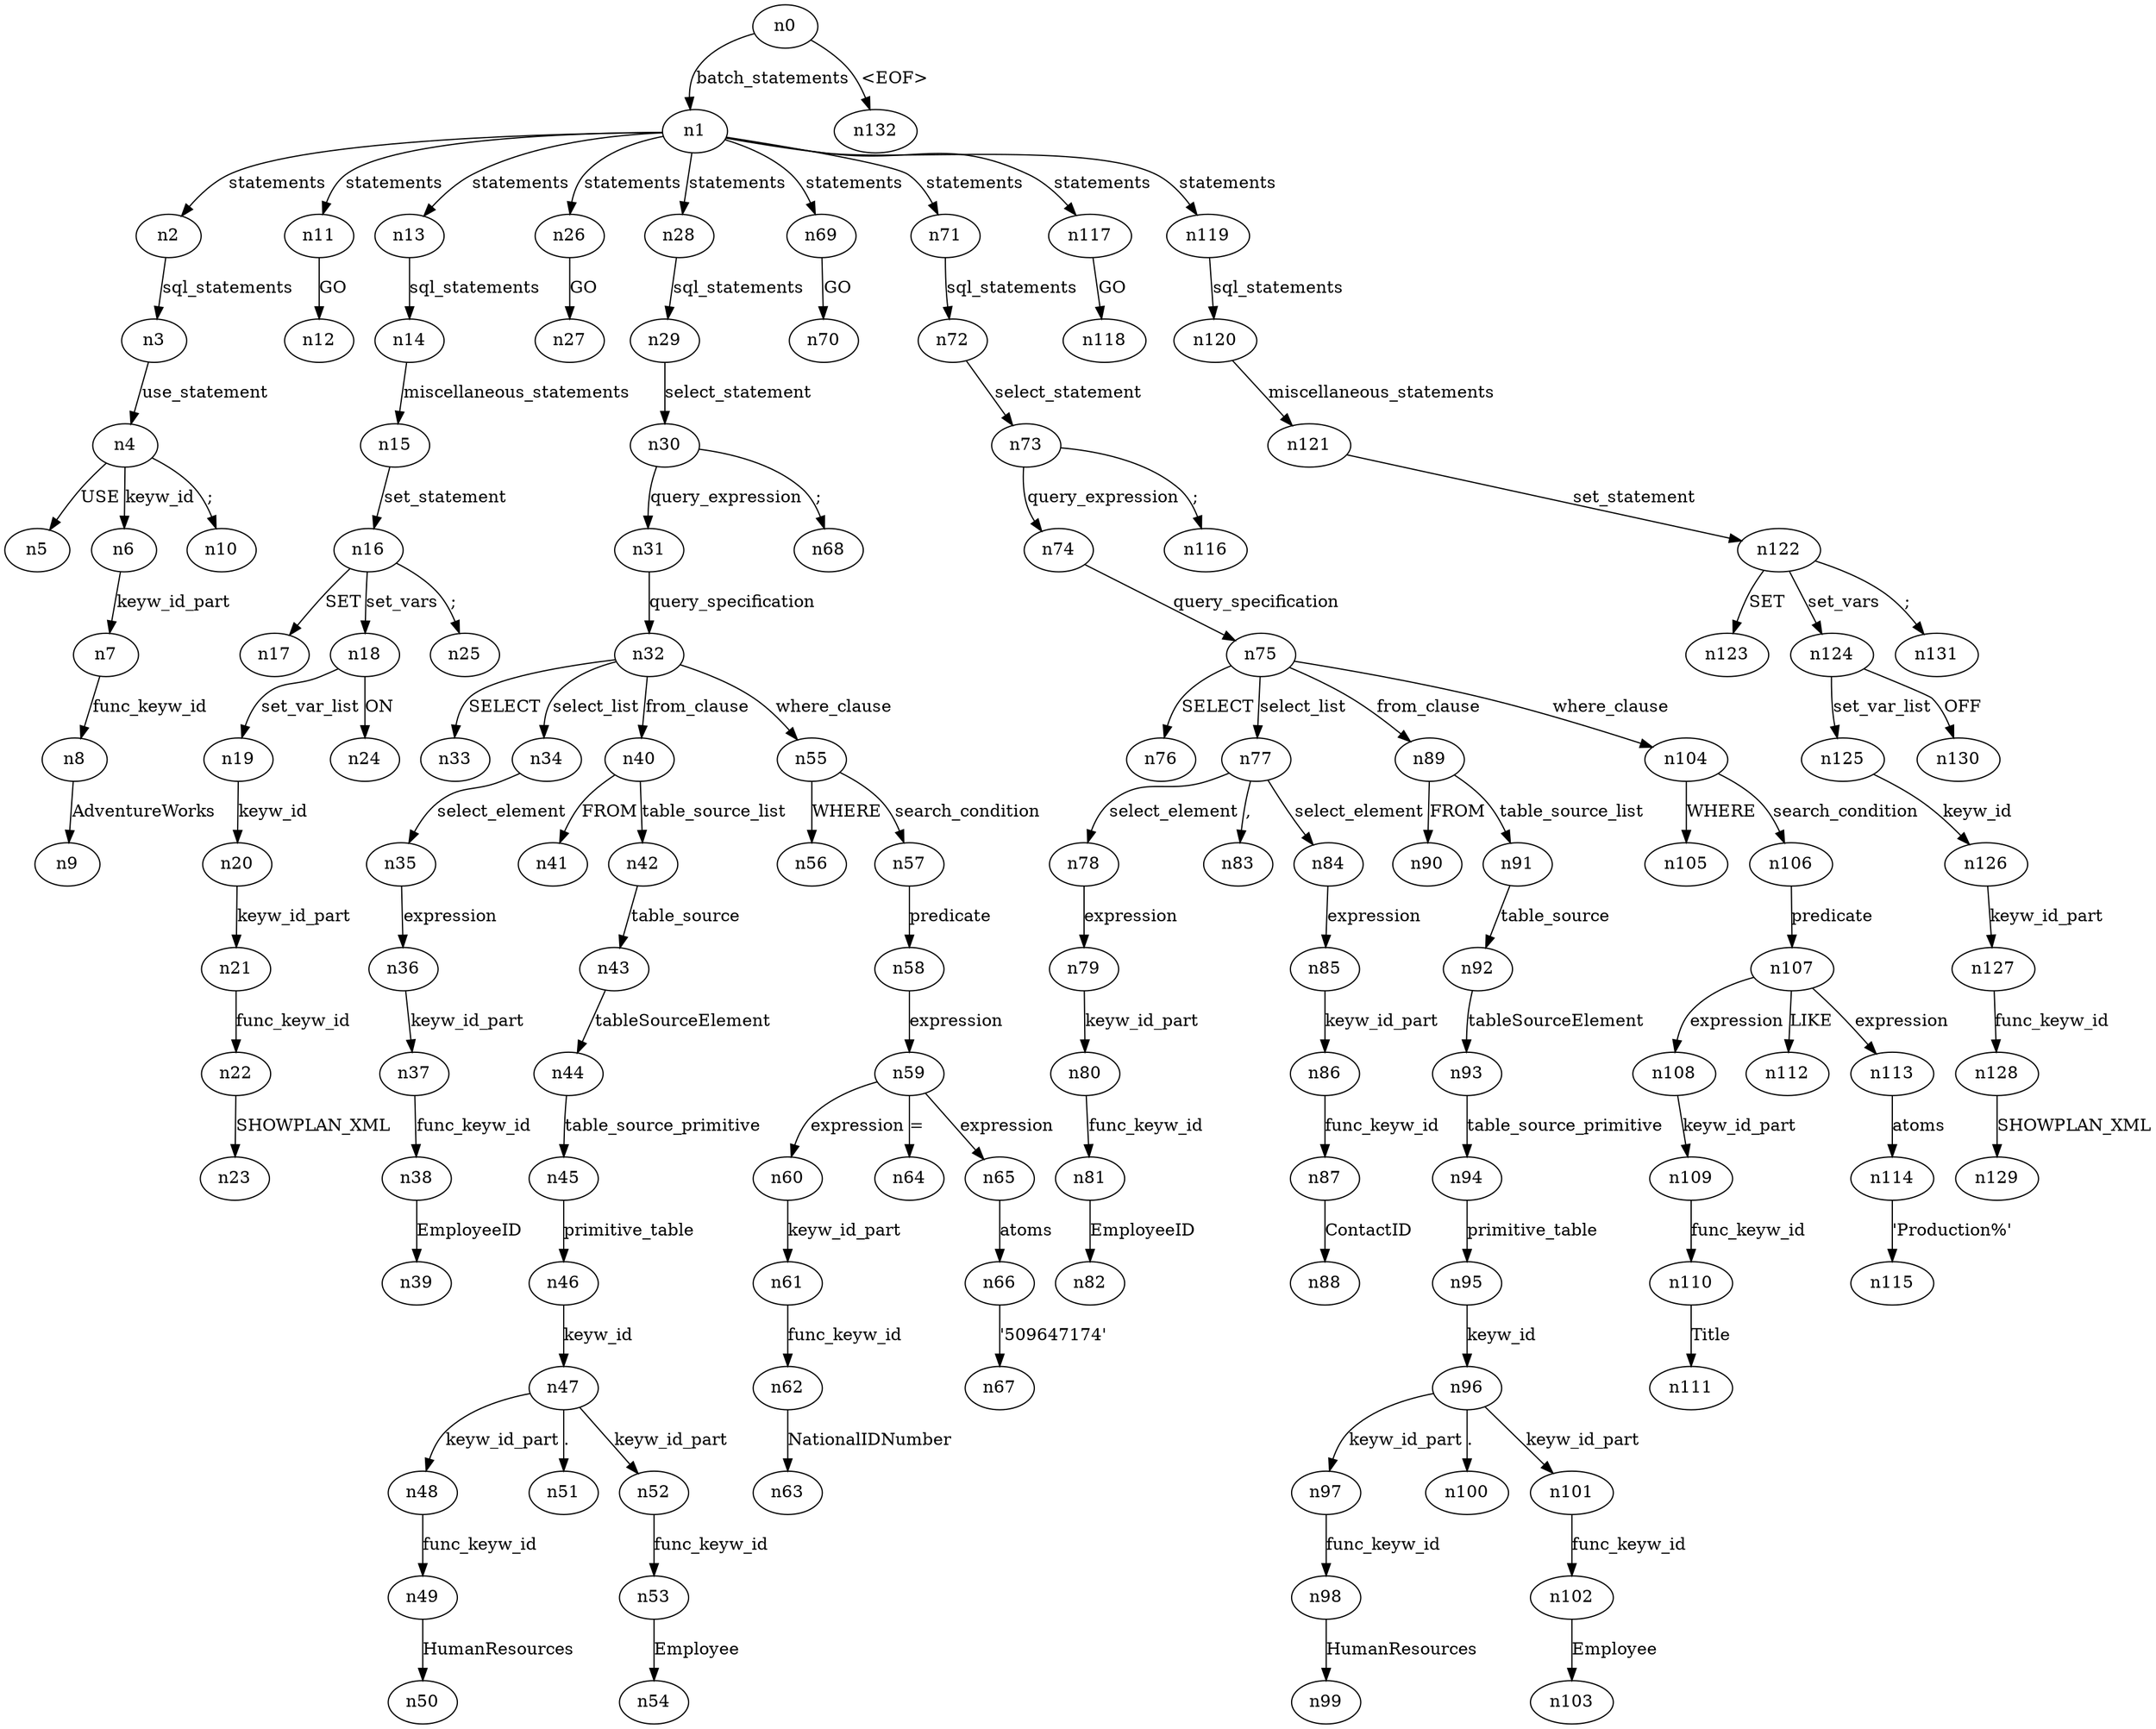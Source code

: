 digraph ParseTree {
  n0 -> n1 [label="batch_statements"];
  n1 -> n2 [label="statements"];
  n2 -> n3 [label="sql_statements"];
  n3 -> n4 [label="use_statement"];
  n4 -> n5 [label="USE"];
  n4 -> n6 [label="keyw_id"];
  n6 -> n7 [label="keyw_id_part"];
  n7 -> n8 [label="func_keyw_id"];
  n8 -> n9 [label="AdventureWorks"];
  n4 -> n10 [label=";"];
  n1 -> n11 [label="statements"];
  n11 -> n12 [label="GO"];
  n1 -> n13 [label="statements"];
  n13 -> n14 [label="sql_statements"];
  n14 -> n15 [label="miscellaneous_statements"];
  n15 -> n16 [label="set_statement"];
  n16 -> n17 [label="SET"];
  n16 -> n18 [label="set_vars"];
  n18 -> n19 [label="set_var_list"];
  n19 -> n20 [label="keyw_id"];
  n20 -> n21 [label="keyw_id_part"];
  n21 -> n22 [label="func_keyw_id"];
  n22 -> n23 [label="SHOWPLAN_XML"];
  n18 -> n24 [label="ON"];
  n16 -> n25 [label=";"];
  n1 -> n26 [label="statements"];
  n26 -> n27 [label="GO"];
  n1 -> n28 [label="statements"];
  n28 -> n29 [label="sql_statements"];
  n29 -> n30 [label="select_statement"];
  n30 -> n31 [label="query_expression"];
  n31 -> n32 [label="query_specification"];
  n32 -> n33 [label="SELECT"];
  n32 -> n34 [label="select_list"];
  n34 -> n35 [label="select_element"];
  n35 -> n36 [label="expression"];
  n36 -> n37 [label="keyw_id_part"];
  n37 -> n38 [label="func_keyw_id"];
  n38 -> n39 [label="EmployeeID"];
  n32 -> n40 [label="from_clause"];
  n40 -> n41 [label="FROM"];
  n40 -> n42 [label="table_source_list"];
  n42 -> n43 [label="table_source"];
  n43 -> n44 [label="tableSourceElement"];
  n44 -> n45 [label="table_source_primitive"];
  n45 -> n46 [label="primitive_table"];
  n46 -> n47 [label="keyw_id"];
  n47 -> n48 [label="keyw_id_part"];
  n48 -> n49 [label="func_keyw_id"];
  n49 -> n50 [label="HumanResources"];
  n47 -> n51 [label="."];
  n47 -> n52 [label="keyw_id_part"];
  n52 -> n53 [label="func_keyw_id"];
  n53 -> n54 [label="Employee"];
  n32 -> n55 [label="where_clause"];
  n55 -> n56 [label="WHERE"];
  n55 -> n57 [label="search_condition"];
  n57 -> n58 [label="predicate"];
  n58 -> n59 [label="expression"];
  n59 -> n60 [label="expression"];
  n60 -> n61 [label="keyw_id_part"];
  n61 -> n62 [label="func_keyw_id"];
  n62 -> n63 [label="NationalIDNumber"];
  n59 -> n64 [label="="];
  n59 -> n65 [label="expression"];
  n65 -> n66 [label="atoms"];
  n66 -> n67 [label="'509647174'"];
  n30 -> n68 [label=";"];
  n1 -> n69 [label="statements"];
  n69 -> n70 [label="GO"];
  n1 -> n71 [label="statements"];
  n71 -> n72 [label="sql_statements"];
  n72 -> n73 [label="select_statement"];
  n73 -> n74 [label="query_expression"];
  n74 -> n75 [label="query_specification"];
  n75 -> n76 [label="SELECT"];
  n75 -> n77 [label="select_list"];
  n77 -> n78 [label="select_element"];
  n78 -> n79 [label="expression"];
  n79 -> n80 [label="keyw_id_part"];
  n80 -> n81 [label="func_keyw_id"];
  n81 -> n82 [label="EmployeeID"];
  n77 -> n83 [label=","];
  n77 -> n84 [label="select_element"];
  n84 -> n85 [label="expression"];
  n85 -> n86 [label="keyw_id_part"];
  n86 -> n87 [label="func_keyw_id"];
  n87 -> n88 [label="ContactID"];
  n75 -> n89 [label="from_clause"];
  n89 -> n90 [label="FROM"];
  n89 -> n91 [label="table_source_list"];
  n91 -> n92 [label="table_source"];
  n92 -> n93 [label="tableSourceElement"];
  n93 -> n94 [label="table_source_primitive"];
  n94 -> n95 [label="primitive_table"];
  n95 -> n96 [label="keyw_id"];
  n96 -> n97 [label="keyw_id_part"];
  n97 -> n98 [label="func_keyw_id"];
  n98 -> n99 [label="HumanResources"];
  n96 -> n100 [label="."];
  n96 -> n101 [label="keyw_id_part"];
  n101 -> n102 [label="func_keyw_id"];
  n102 -> n103 [label="Employee"];
  n75 -> n104 [label="where_clause"];
  n104 -> n105 [label="WHERE"];
  n104 -> n106 [label="search_condition"];
  n106 -> n107 [label="predicate"];
  n107 -> n108 [label="expression"];
  n108 -> n109 [label="keyw_id_part"];
  n109 -> n110 [label="func_keyw_id"];
  n110 -> n111 [label="Title"];
  n107 -> n112 [label="LIKE"];
  n107 -> n113 [label="expression"];
  n113 -> n114 [label="atoms"];
  n114 -> n115 [label="'Production%'"];
  n73 -> n116 [label=";"];
  n1 -> n117 [label="statements"];
  n117 -> n118 [label="GO"];
  n1 -> n119 [label="statements"];
  n119 -> n120 [label="sql_statements"];
  n120 -> n121 [label="miscellaneous_statements"];
  n121 -> n122 [label="set_statement"];
  n122 -> n123 [label="SET"];
  n122 -> n124 [label="set_vars"];
  n124 -> n125 [label="set_var_list"];
  n125 -> n126 [label="keyw_id"];
  n126 -> n127 [label="keyw_id_part"];
  n127 -> n128 [label="func_keyw_id"];
  n128 -> n129 [label="SHOWPLAN_XML"];
  n124 -> n130 [label="OFF"];
  n122 -> n131 [label=";"];
  n0 -> n132 [label="<EOF>"];
}